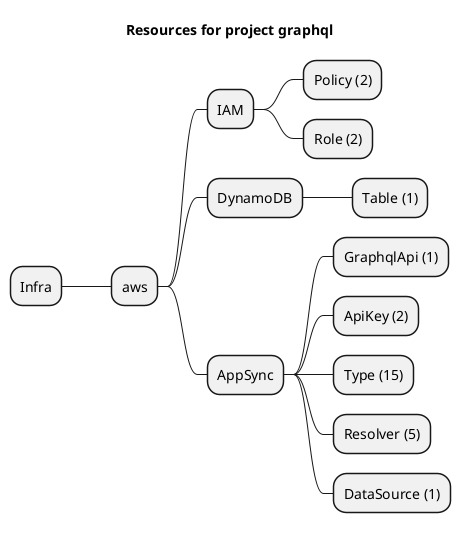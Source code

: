 @startmindmap
title Resources for project graphql
skinparam monochrome true
+ Infra
++ aws
+++ IAM
++++ Policy (2)
++++ Role (2)
+++ DynamoDB
++++ Table (1)
+++ AppSync
++++ GraphqlApi (1)
++++ ApiKey (2)
++++ Type (15)
++++ Resolver (5)
++++ DataSource (1)
@endmindmap